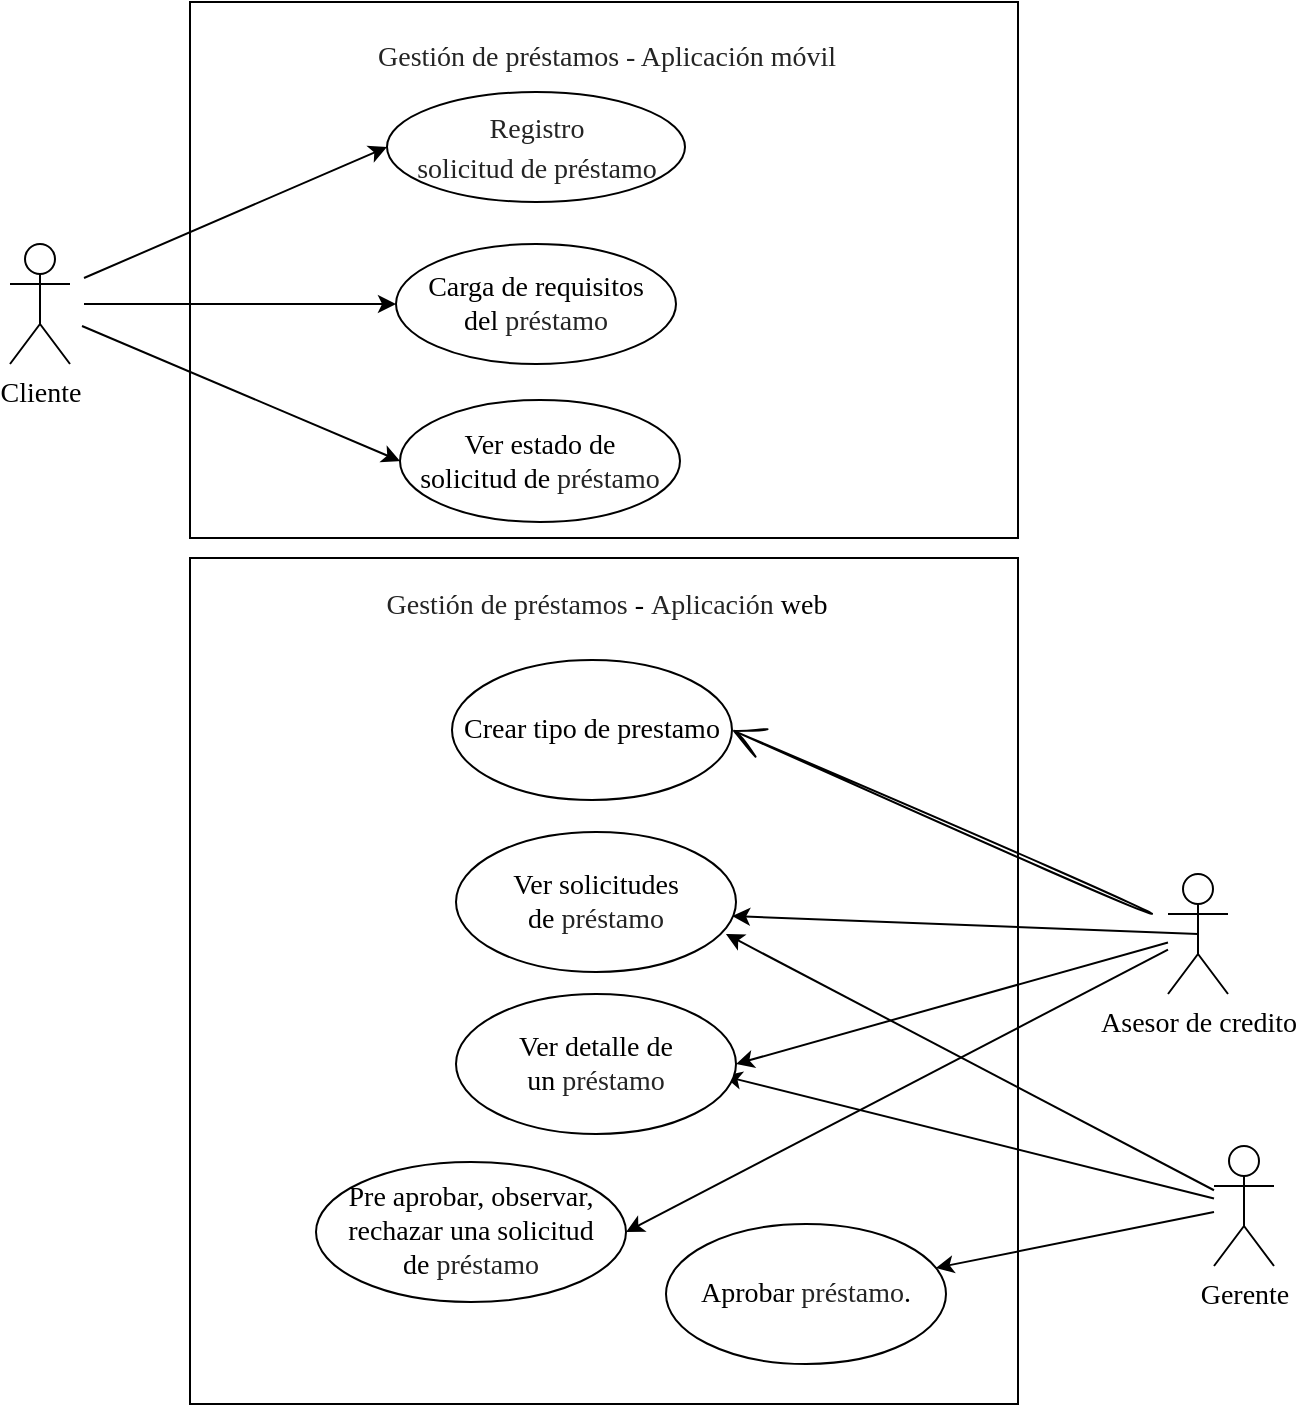 <mxfile>
    <diagram id="1fi5Kx5LPePZL9SqUFNj" name="Page-1">
        <mxGraphModel dx="1395" dy="1057" grid="0" gridSize="10" guides="1" tooltips="1" connect="1" arrows="1" fold="1" page="0" pageScale="1" pageWidth="850" pageHeight="1100" math="0" shadow="0">
            <root>
                <mxCell id="0"/>
                <mxCell id="1" parent="0"/>
                <mxCell id="81" value="" style="rounded=0;whiteSpace=wrap;html=1;fontFamily=Times New Roman;fontSize=14;" parent="1" vertex="1">
                    <mxGeometry x="76" y="66" width="414" height="423" as="geometry"/>
                </mxCell>
                <mxCell id="39" value="" style="rounded=0;whiteSpace=wrap;html=1;fontFamily=Times New Roman;fontSize=14;" parent="1" vertex="1">
                    <mxGeometry x="76" y="-212" width="414" height="268" as="geometry"/>
                </mxCell>
                <mxCell id="16" value="Ver estado de &lt;br style=&quot;font-size: 14px&quot;&gt;solicitud de&amp;nbsp;&lt;span id=&quot;docs-internal-guid-fa9ec0e2-7fff-3394-8a7c-40f6800a1c9c&quot;&gt;&lt;span style=&quot;font-size: 10.5pt ; color: rgb(36 , 36 , 36) ; vertical-align: baseline&quot;&gt;préstamo&lt;/span&gt;&lt;/span&gt;" style="ellipse;whiteSpace=wrap;html=1;fontFamily=Times New Roman;fontSize=14;" parent="1" vertex="1">
                    <mxGeometry x="181" y="-13" width="140" height="61" as="geometry"/>
                </mxCell>
                <mxCell id="40" value="&lt;span id=&quot;docs-internal-guid-40a8a800-7fff-940c-196f-b262e223e86f&quot;&gt;&lt;span style=&quot;font-size: 10.5pt ; color: rgb(36 , 36 , 36) ; vertical-align: baseline&quot;&gt;Gestión de préstamos - Aplicación móvil&lt;/span&gt;&lt;/span&gt;" style="text;html=1;align=center;verticalAlign=middle;resizable=0;points=[];autosize=1;strokeColor=none;fontFamily=Times New Roman;fontSize=14;" parent="1" vertex="1">
                    <mxGeometry x="164.5" y="-195" width="239" height="21" as="geometry"/>
                </mxCell>
                <mxCell id="42" value="&lt;span id=&quot;docs-internal-guid-9d7fdbcb-7fff-656a-2601-6d5e32c1ed53&quot;&gt;&lt;p dir=&quot;ltr&quot; style=&quot;line-height: 1.38 ; margin-top: 0pt ; margin-bottom: 0pt&quot;&gt;&lt;span style=&quot;font-size: 10.5pt ; color: rgb(36 , 36 , 36) ; vertical-align: baseline&quot;&gt;Registro&lt;/span&gt;&lt;/p&gt;&lt;p dir=&quot;ltr&quot; style=&quot;line-height: 1.38 ; text-align: justify ; margin-top: 0pt ; margin-bottom: 0pt&quot;&gt;&lt;span style=&quot;font-size: 10.5pt ; color: rgb(36 , 36 , 36) ; vertical-align: baseline&quot;&gt;solicitud de préstamo&lt;/span&gt;&lt;/p&gt;&lt;/span&gt;" style="ellipse;whiteSpace=wrap;html=1;fontFamily=Times New Roman;fontSize=14;" parent="1" vertex="1">
                    <mxGeometry x="174.5" y="-167" width="149" height="55" as="geometry"/>
                </mxCell>
                <mxCell id="43" value="Carga de requisitos del&amp;nbsp;&lt;span id=&quot;docs-internal-guid-a9796045-7fff-ea98-c575-21d667e8b88e&quot;&gt;&lt;span style=&quot;font-size: 10.5pt ; color: rgb(36 , 36 , 36) ; vertical-align: baseline&quot;&gt;préstamo&lt;/span&gt;&lt;/span&gt;" style="ellipse;whiteSpace=wrap;html=1;fontFamily=Times New Roman;fontSize=14;" parent="1" vertex="1">
                    <mxGeometry x="179" y="-91" width="140" height="60" as="geometry"/>
                </mxCell>
                <mxCell id="73" style="edgeStyle=none;html=1;entryX=0;entryY=0.5;entryDx=0;entryDy=0;fontFamily=Times New Roman;fontSize=14;" parent="1" target="42" edge="1">
                    <mxGeometry relative="1" as="geometry">
                        <mxPoint x="23" y="-74" as="sourcePoint"/>
                    </mxGeometry>
                </mxCell>
                <mxCell id="79" style="edgeStyle=none;html=1;entryX=0;entryY=0.5;entryDx=0;entryDy=0;fontFamily=Times New Roman;fontSize=14;" parent="1" target="16" edge="1">
                    <mxGeometry relative="1" as="geometry">
                        <mxPoint x="22" y="-50" as="sourcePoint"/>
                    </mxGeometry>
                </mxCell>
                <mxCell id="65" value="Cliente" style="shape=umlActor;verticalLabelPosition=bottom;verticalAlign=top;html=1;fontFamily=Times New Roman;fontSize=14;" parent="1" vertex="1">
                    <mxGeometry x="-14" y="-91" width="30" height="60" as="geometry"/>
                </mxCell>
                <mxCell id="93" style="edgeStyle=none;html=1;fontFamily=Times New Roman;fontSize=14;" parent="1" source="76" target="91" edge="1">
                    <mxGeometry relative="1" as="geometry"/>
                </mxCell>
                <mxCell id="94" style="edgeStyle=none;html=1;entryX=0.957;entryY=0.586;entryDx=0;entryDy=0;entryPerimeter=0;fontFamily=Times New Roman;fontSize=14;" parent="1" source="76" target="84" edge="1">
                    <mxGeometry relative="1" as="geometry"/>
                </mxCell>
                <mxCell id="95" style="edgeStyle=none;html=1;entryX=0.964;entryY=0.729;entryDx=0;entryDy=0;entryPerimeter=0;fontFamily=Times New Roman;fontSize=14;" parent="1" source="76" target="83" edge="1">
                    <mxGeometry relative="1" as="geometry"/>
                </mxCell>
                <mxCell id="76" value="Gerente" style="shape=umlActor;verticalLabelPosition=bottom;verticalAlign=top;html=1;fontFamily=Times New Roman;fontSize=14;" parent="1" vertex="1">
                    <mxGeometry x="588" y="360" width="30" height="60" as="geometry"/>
                </mxCell>
                <mxCell id="87" style="edgeStyle=none;html=1;exitX=0.5;exitY=0.5;exitDx=0;exitDy=0;exitPerimeter=0;entryX=0.986;entryY=0.6;entryDx=0;entryDy=0;entryPerimeter=0;fontFamily=Times New Roman;fontSize=14;" parent="1" source="77" target="83" edge="1">
                    <mxGeometry relative="1" as="geometry"/>
                </mxCell>
                <mxCell id="88" style="edgeStyle=none;html=1;entryX=1;entryY=0.5;entryDx=0;entryDy=0;fontFamily=Times New Roman;fontSize=14;" parent="1" source="77" target="84" edge="1">
                    <mxGeometry relative="1" as="geometry"/>
                </mxCell>
                <mxCell id="92" style="edgeStyle=none;html=1;entryX=1;entryY=0.5;entryDx=0;entryDy=0;fontFamily=Times New Roman;fontSize=14;" parent="1" source="77" target="89" edge="1">
                    <mxGeometry relative="1" as="geometry"/>
                </mxCell>
                <mxCell id="98" style="edgeStyle=none;curved=1;rounded=0;sketch=1;hachureGap=4;orthogonalLoop=1;jettySize=auto;html=1;entryX=1;entryY=0.5;entryDx=0;entryDy=0;fontFamily=Architects Daughter;fontSource=https%3A%2F%2Ffonts.googleapis.com%2Fcss%3Ffamily%3DArchitects%2BDaughter;fontSize=16;endArrow=open;startSize=14;endSize=14;sourcePerimeterSpacing=8;targetPerimeterSpacing=8;" edge="1" parent="1" source="77" target="97">
                    <mxGeometry relative="1" as="geometry"/>
                </mxCell>
                <mxCell id="77" value="Asesor de credito" style="shape=umlActor;verticalLabelPosition=bottom;verticalAlign=top;html=1;fontFamily=Times New Roman;fontSize=14;" parent="1" vertex="1">
                    <mxGeometry x="565" y="224" width="30" height="60" as="geometry"/>
                </mxCell>
                <mxCell id="82" value="&lt;span id=&quot;docs-internal-guid-29dd4a9c-7fff-b052-4d80-a8ba4639154e&quot;&gt;&lt;span style=&quot;font-size: 10.5pt ; color: rgb(36 , 36 , 36) ; vertical-align: baseline&quot;&gt;Gestión de préstamos&lt;/span&gt;&lt;/span&gt;&amp;nbsp;-&amp;nbsp;&lt;span id=&quot;docs-internal-guid-8fee6780-7fff-d6c3-c8ea-d4e713e81d3c&quot;&gt;&lt;span style=&quot;font-size: 10.5pt ; color: rgb(36 , 36 , 36) ; vertical-align: baseline&quot;&gt;Aplicación&lt;/span&gt;&lt;/span&gt;&amp;nbsp;web" style="text;html=1;align=center;verticalAlign=middle;resizable=0;points=[];autosize=1;strokeColor=none;fontFamily=Times New Roman;fontSize=14;" parent="1" vertex="1">
                    <mxGeometry x="169" y="79" width="230" height="21" as="geometry"/>
                </mxCell>
                <mxCell id="83" value="Ver&amp;nbsp;solicitudes de&amp;nbsp;&lt;span id=&quot;docs-internal-guid-4277a991-7fff-0445-0bc8-72ea54e618ed&quot;&gt;&lt;span style=&quot;font-size: 10.5pt ; color: rgb(36 , 36 , 36) ; vertical-align: baseline&quot;&gt;préstamo&lt;/span&gt;&lt;/span&gt;" style="ellipse;whiteSpace=wrap;html=1;fontFamily=Times New Roman;fontSize=14;" parent="1" vertex="1">
                    <mxGeometry x="209" y="203" width="140" height="70" as="geometry"/>
                </mxCell>
                <mxCell id="84" value="Ver&amp;nbsp;detalle de &lt;br style=&quot;font-size: 14px&quot;&gt;un&amp;nbsp;&lt;span id=&quot;docs-internal-guid-4277a991-7fff-0445-0bc8-72ea54e618ed&quot;&gt;&lt;span style=&quot;font-size: 10.5pt ; color: rgb(36 , 36 , 36) ; vertical-align: baseline&quot;&gt;préstamo&lt;/span&gt;&lt;/span&gt;" style="ellipse;whiteSpace=wrap;html=1;fontFamily=Times New Roman;fontSize=14;" parent="1" vertex="1">
                    <mxGeometry x="209" y="284" width="140" height="70" as="geometry"/>
                </mxCell>
                <mxCell id="89" value="Pre aprobar, observar, rechazar una solicitud de&amp;nbsp;&lt;span id=&quot;docs-internal-guid-13a2acdc-7fff-6667-3e23-460df5b7adc0&quot;&gt;&lt;span style=&quot;font-size: 10.5pt ; color: rgb(36 , 36 , 36) ; vertical-align: baseline&quot;&gt;préstamo&lt;/span&gt;&lt;/span&gt;" style="ellipse;whiteSpace=wrap;html=1;fontFamily=Times New Roman;fontSize=14;" parent="1" vertex="1">
                    <mxGeometry x="139" y="368" width="155" height="70" as="geometry"/>
                </mxCell>
                <mxCell id="91" value="Aprobar&amp;nbsp;&lt;span id=&quot;docs-internal-guid-bbaecb51-7fff-a92b-1c6b-005b61468eef&quot;&gt;&lt;span style=&quot;font-size: 10.5pt ; color: rgb(36 , 36 , 36) ; vertical-align: baseline&quot;&gt;préstamo&lt;/span&gt;&lt;/span&gt;." style="ellipse;whiteSpace=wrap;html=1;fontFamily=Times New Roman;fontSize=14;" parent="1" vertex="1">
                    <mxGeometry x="314" y="399" width="140" height="70" as="geometry"/>
                </mxCell>
                <mxCell id="96" style="edgeStyle=none;html=1;entryX=0;entryY=0.5;entryDx=0;entryDy=0;fontFamily=Times New Roman;fontSize=14;" parent="1" target="43" edge="1">
                    <mxGeometry relative="1" as="geometry">
                        <mxPoint x="23" y="-61" as="sourcePoint"/>
                        <mxPoint x="184.5" y="-129.5" as="targetPoint"/>
                    </mxGeometry>
                </mxCell>
                <mxCell id="97" value="Crear tipo de prestamo" style="ellipse;whiteSpace=wrap;html=1;fontFamily=Times New Roman;fontSize=14;" vertex="1" parent="1">
                    <mxGeometry x="207" y="117" width="140" height="70" as="geometry"/>
                </mxCell>
            </root>
        </mxGraphModel>
    </diagram>
</mxfile>